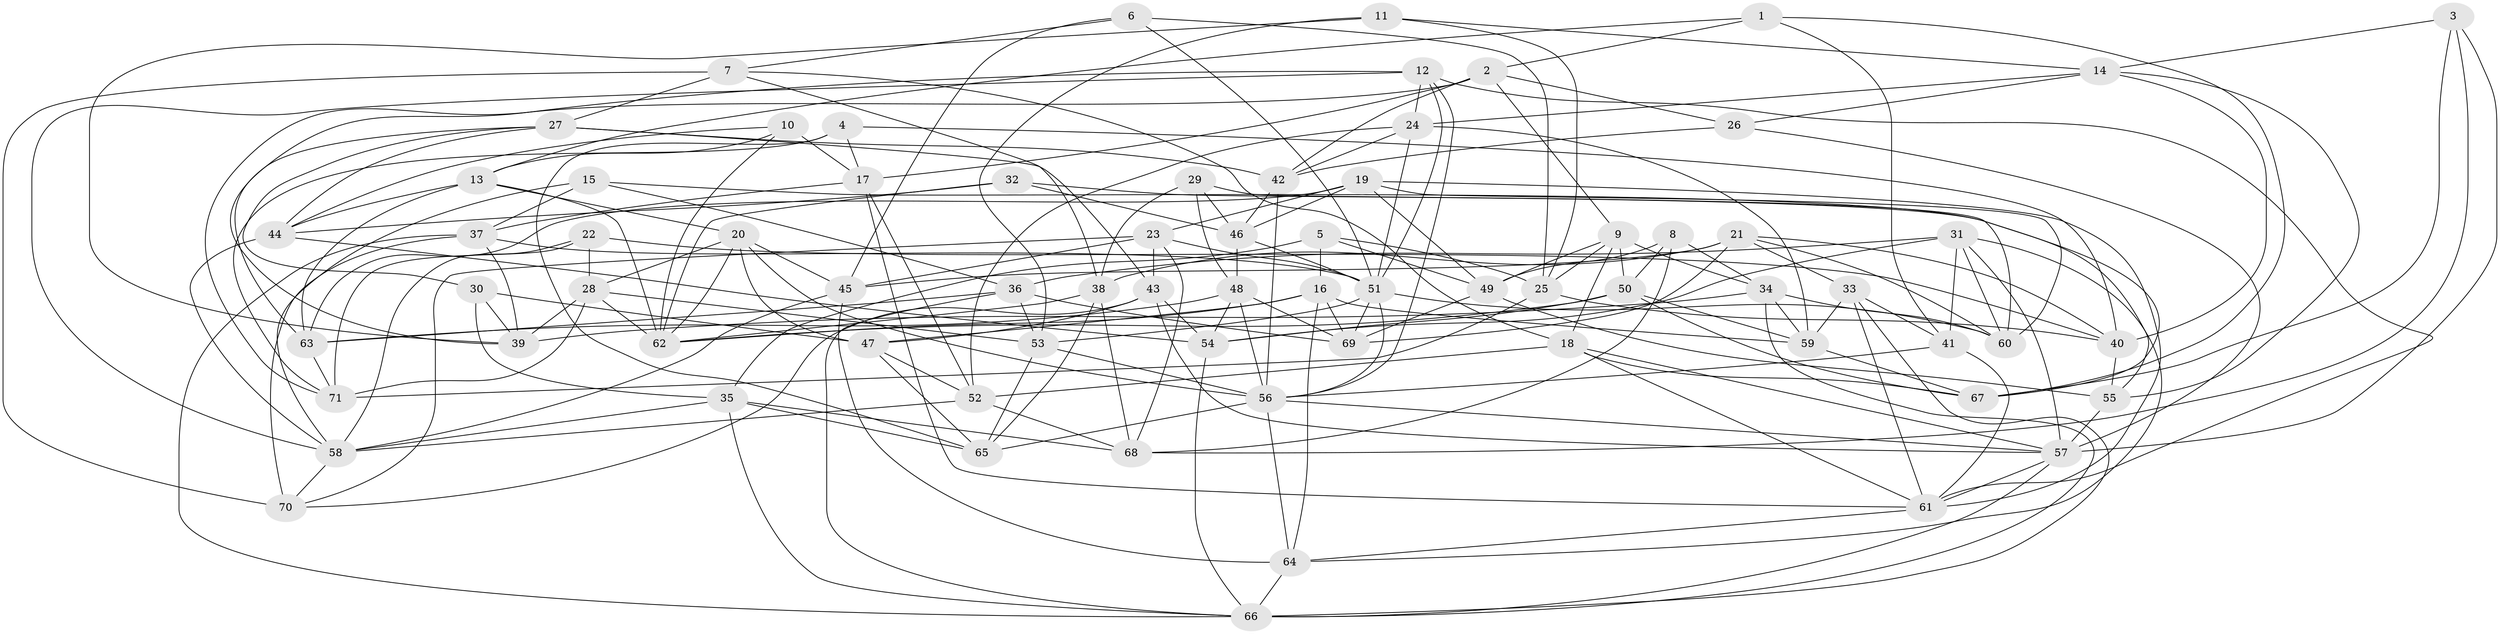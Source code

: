 // original degree distribution, {4: 1.0}
// Generated by graph-tools (version 1.1) at 2025/50/03/09/25 03:50:45]
// undirected, 71 vertices, 206 edges
graph export_dot {
graph [start="1"]
  node [color=gray90,style=filled];
  1;
  2;
  3;
  4;
  5;
  6;
  7;
  8;
  9;
  10;
  11;
  12;
  13;
  14;
  15;
  16;
  17;
  18;
  19;
  20;
  21;
  22;
  23;
  24;
  25;
  26;
  27;
  28;
  29;
  30;
  31;
  32;
  33;
  34;
  35;
  36;
  37;
  38;
  39;
  40;
  41;
  42;
  43;
  44;
  45;
  46;
  47;
  48;
  49;
  50;
  51;
  52;
  53;
  54;
  55;
  56;
  57;
  58;
  59;
  60;
  61;
  62;
  63;
  64;
  65;
  66;
  67;
  68;
  69;
  70;
  71;
  1 -- 2 [weight=1.0];
  1 -- 13 [weight=1.0];
  1 -- 41 [weight=1.0];
  1 -- 67 [weight=1.0];
  2 -- 9 [weight=1.0];
  2 -- 17 [weight=1.0];
  2 -- 26 [weight=1.0];
  2 -- 42 [weight=1.0];
  2 -- 71 [weight=1.0];
  3 -- 14 [weight=1.0];
  3 -- 57 [weight=1.0];
  3 -- 67 [weight=1.0];
  3 -- 68 [weight=1.0];
  4 -- 17 [weight=1.0];
  4 -- 40 [weight=1.0];
  4 -- 65 [weight=1.0];
  4 -- 71 [weight=1.0];
  5 -- 16 [weight=1.0];
  5 -- 25 [weight=1.0];
  5 -- 35 [weight=1.0];
  5 -- 49 [weight=1.0];
  6 -- 7 [weight=1.0];
  6 -- 25 [weight=1.0];
  6 -- 45 [weight=1.0];
  6 -- 51 [weight=1.0];
  7 -- 18 [weight=1.0];
  7 -- 27 [weight=1.0];
  7 -- 38 [weight=1.0];
  7 -- 70 [weight=2.0];
  8 -- 34 [weight=1.0];
  8 -- 49 [weight=1.0];
  8 -- 50 [weight=1.0];
  8 -- 68 [weight=1.0];
  9 -- 18 [weight=1.0];
  9 -- 25 [weight=1.0];
  9 -- 34 [weight=1.0];
  9 -- 49 [weight=1.0];
  9 -- 50 [weight=1.0];
  10 -- 13 [weight=1.0];
  10 -- 17 [weight=1.0];
  10 -- 44 [weight=1.0];
  10 -- 62 [weight=1.0];
  11 -- 14 [weight=1.0];
  11 -- 25 [weight=1.0];
  11 -- 39 [weight=1.0];
  11 -- 53 [weight=1.0];
  12 -- 24 [weight=1.0];
  12 -- 39 [weight=1.0];
  12 -- 51 [weight=1.0];
  12 -- 56 [weight=1.0];
  12 -- 58 [weight=1.0];
  12 -- 61 [weight=1.0];
  13 -- 20 [weight=1.0];
  13 -- 44 [weight=1.0];
  13 -- 62 [weight=1.0];
  13 -- 63 [weight=1.0];
  14 -- 24 [weight=1.0];
  14 -- 26 [weight=1.0];
  14 -- 40 [weight=1.0];
  14 -- 55 [weight=1.0];
  15 -- 36 [weight=1.0];
  15 -- 37 [weight=1.0];
  15 -- 55 [weight=1.0];
  15 -- 58 [weight=1.0];
  16 -- 47 [weight=1.0];
  16 -- 59 [weight=1.0];
  16 -- 62 [weight=1.0];
  16 -- 64 [weight=1.0];
  16 -- 69 [weight=1.0];
  17 -- 37 [weight=1.0];
  17 -- 52 [weight=1.0];
  17 -- 61 [weight=1.0];
  18 -- 52 [weight=1.0];
  18 -- 57 [weight=1.0];
  18 -- 61 [weight=1.0];
  18 -- 67 [weight=1.0];
  19 -- 23 [weight=1.0];
  19 -- 46 [weight=1.0];
  19 -- 49 [weight=1.0];
  19 -- 60 [weight=1.0];
  19 -- 61 [weight=1.0];
  19 -- 63 [weight=1.0];
  20 -- 28 [weight=1.0];
  20 -- 45 [weight=1.0];
  20 -- 47 [weight=1.0];
  20 -- 56 [weight=1.0];
  20 -- 62 [weight=1.0];
  21 -- 33 [weight=1.0];
  21 -- 38 [weight=1.0];
  21 -- 40 [weight=1.0];
  21 -- 45 [weight=1.0];
  21 -- 60 [weight=1.0];
  21 -- 69 [weight=1.0];
  22 -- 28 [weight=1.0];
  22 -- 40 [weight=1.0];
  22 -- 58 [weight=1.0];
  22 -- 71 [weight=1.0];
  23 -- 43 [weight=1.0];
  23 -- 45 [weight=1.0];
  23 -- 51 [weight=1.0];
  23 -- 68 [weight=1.0];
  23 -- 70 [weight=1.0];
  24 -- 42 [weight=1.0];
  24 -- 51 [weight=1.0];
  24 -- 52 [weight=1.0];
  24 -- 59 [weight=1.0];
  25 -- 40 [weight=1.0];
  25 -- 71 [weight=1.0];
  26 -- 42 [weight=1.0];
  26 -- 57 [weight=1.0];
  27 -- 30 [weight=1.0];
  27 -- 42 [weight=1.0];
  27 -- 43 [weight=1.0];
  27 -- 44 [weight=1.0];
  27 -- 63 [weight=1.0];
  28 -- 39 [weight=1.0];
  28 -- 53 [weight=1.0];
  28 -- 62 [weight=1.0];
  28 -- 71 [weight=1.0];
  29 -- 38 [weight=1.0];
  29 -- 46 [weight=1.0];
  29 -- 48 [weight=1.0];
  29 -- 60 [weight=1.0];
  30 -- 35 [weight=1.0];
  30 -- 39 [weight=1.0];
  30 -- 47 [weight=1.0];
  31 -- 36 [weight=1.0];
  31 -- 41 [weight=1.0];
  31 -- 54 [weight=1.0];
  31 -- 57 [weight=1.0];
  31 -- 60 [weight=1.0];
  31 -- 64 [weight=1.0];
  32 -- 44 [weight=1.0];
  32 -- 46 [weight=1.0];
  32 -- 62 [weight=1.0];
  32 -- 67 [weight=1.0];
  33 -- 41 [weight=2.0];
  33 -- 59 [weight=1.0];
  33 -- 61 [weight=1.0];
  33 -- 66 [weight=1.0];
  34 -- 39 [weight=1.0];
  34 -- 59 [weight=1.0];
  34 -- 60 [weight=1.0];
  34 -- 66 [weight=1.0];
  35 -- 58 [weight=1.0];
  35 -- 65 [weight=1.0];
  35 -- 66 [weight=1.0];
  35 -- 68 [weight=1.0];
  36 -- 53 [weight=1.0];
  36 -- 63 [weight=1.0];
  36 -- 66 [weight=1.0];
  36 -- 69 [weight=1.0];
  37 -- 39 [weight=1.0];
  37 -- 51 [weight=1.0];
  37 -- 66 [weight=1.0];
  37 -- 70 [weight=1.0];
  38 -- 62 [weight=1.0];
  38 -- 65 [weight=1.0];
  38 -- 68 [weight=1.0];
  40 -- 55 [weight=1.0];
  41 -- 56 [weight=1.0];
  41 -- 61 [weight=1.0];
  42 -- 46 [weight=1.0];
  42 -- 56 [weight=1.0];
  43 -- 47 [weight=1.0];
  43 -- 54 [weight=1.0];
  43 -- 57 [weight=1.0];
  43 -- 70 [weight=1.0];
  44 -- 54 [weight=1.0];
  44 -- 58 [weight=1.0];
  45 -- 58 [weight=1.0];
  45 -- 64 [weight=1.0];
  46 -- 48 [weight=1.0];
  46 -- 51 [weight=1.0];
  47 -- 52 [weight=1.0];
  47 -- 65 [weight=1.0];
  48 -- 54 [weight=1.0];
  48 -- 56 [weight=1.0];
  48 -- 63 [weight=1.0];
  48 -- 69 [weight=1.0];
  49 -- 55 [weight=1.0];
  49 -- 69 [weight=1.0];
  50 -- 54 [weight=1.0];
  50 -- 59 [weight=1.0];
  50 -- 62 [weight=1.0];
  50 -- 67 [weight=1.0];
  51 -- 53 [weight=1.0];
  51 -- 56 [weight=1.0];
  51 -- 60 [weight=1.0];
  51 -- 69 [weight=1.0];
  52 -- 58 [weight=1.0];
  52 -- 68 [weight=1.0];
  53 -- 56 [weight=1.0];
  53 -- 65 [weight=1.0];
  54 -- 66 [weight=1.0];
  55 -- 57 [weight=2.0];
  56 -- 57 [weight=1.0];
  56 -- 64 [weight=1.0];
  56 -- 65 [weight=1.0];
  57 -- 61 [weight=1.0];
  57 -- 66 [weight=1.0];
  58 -- 70 [weight=1.0];
  59 -- 67 [weight=1.0];
  61 -- 64 [weight=1.0];
  63 -- 71 [weight=1.0];
  64 -- 66 [weight=1.0];
}
